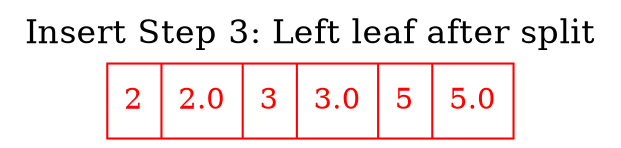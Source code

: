 digraph BPlusTree {
    node [shape=record];
    label = "Insert Step 3: Left leaf after split";
    labelloc = "top";
    fontsize = 16;
    Leaf0 [label="<f0> 2 | 2.0 | <f1> 3 | 3.0 | <f2> 5 | 5.0", color=red, fontcolor=red];
}
